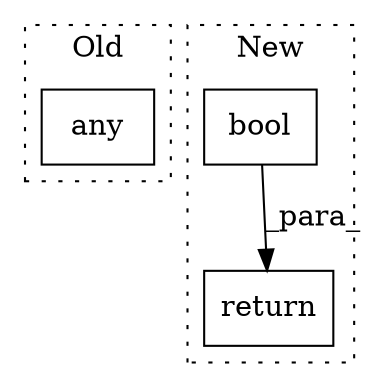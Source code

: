 digraph G {
subgraph cluster0 {
1 [label="any" a="32" s="3513,3536" l="4,1" shape="box"];
label = "Old";
style="dotted";
}
subgraph cluster1 {
2 [label="bool" a="32" s="3507" l="6" shape="box"];
3 [label="return" a="41" s="3488" l="7" shape="box"];
label = "New";
style="dotted";
}
2 -> 3 [label="_para_"];
}